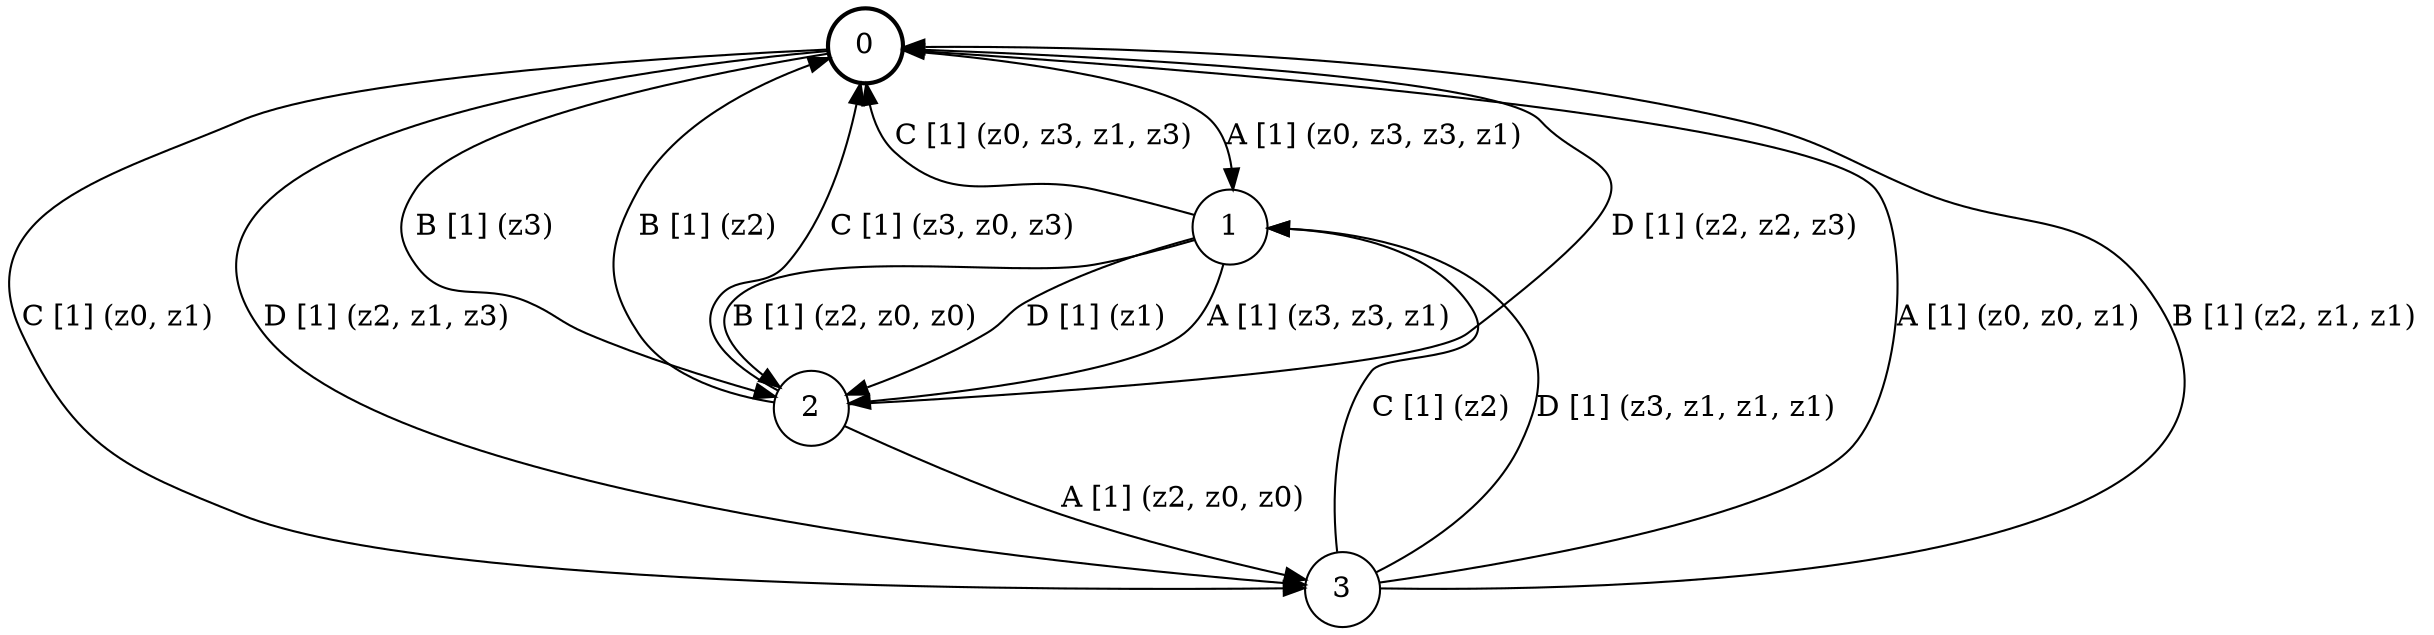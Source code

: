 # generated file, don't try to modify
# command: dot -Tpng <filename> > tree.png
digraph Automaton {
    node [shape = circle];
    0 [style = "bold"];
    0 -> 1 [label = "A [1] (z0, z3, z3, z1) "];
    0 -> 2 [label = "B [1] (z3) "];
    0 -> 3 [label = "C [1] (z0, z1) "];
    0 -> 3 [label = "D [1] (z2, z1, z3) "];
    1 -> 2 [label = "A [1] (z3, z3, z1) "];
    1 -> 2 [label = "B [1] (z2, z0, z0) "];
    1 -> 0 [label = "C [1] (z0, z3, z1, z3) "];
    1 -> 2 [label = "D [1] (z1) "];
    2 -> 3 [label = "A [1] (z2, z0, z0) "];
    2 -> 0 [label = "B [1] (z2) "];
    2 -> 0 [label = "C [1] (z3, z0, z3) "];
    2 -> 0 [label = "D [1] (z2, z2, z3) "];
    3 -> 0 [label = "A [1] (z0, z0, z1) "];
    3 -> 0 [label = "B [1] (z2, z1, z1) "];
    3 -> 1 [label = "C [1] (z2) "];
    3 -> 1 [label = "D [1] (z3, z1, z1, z1) "];
}
